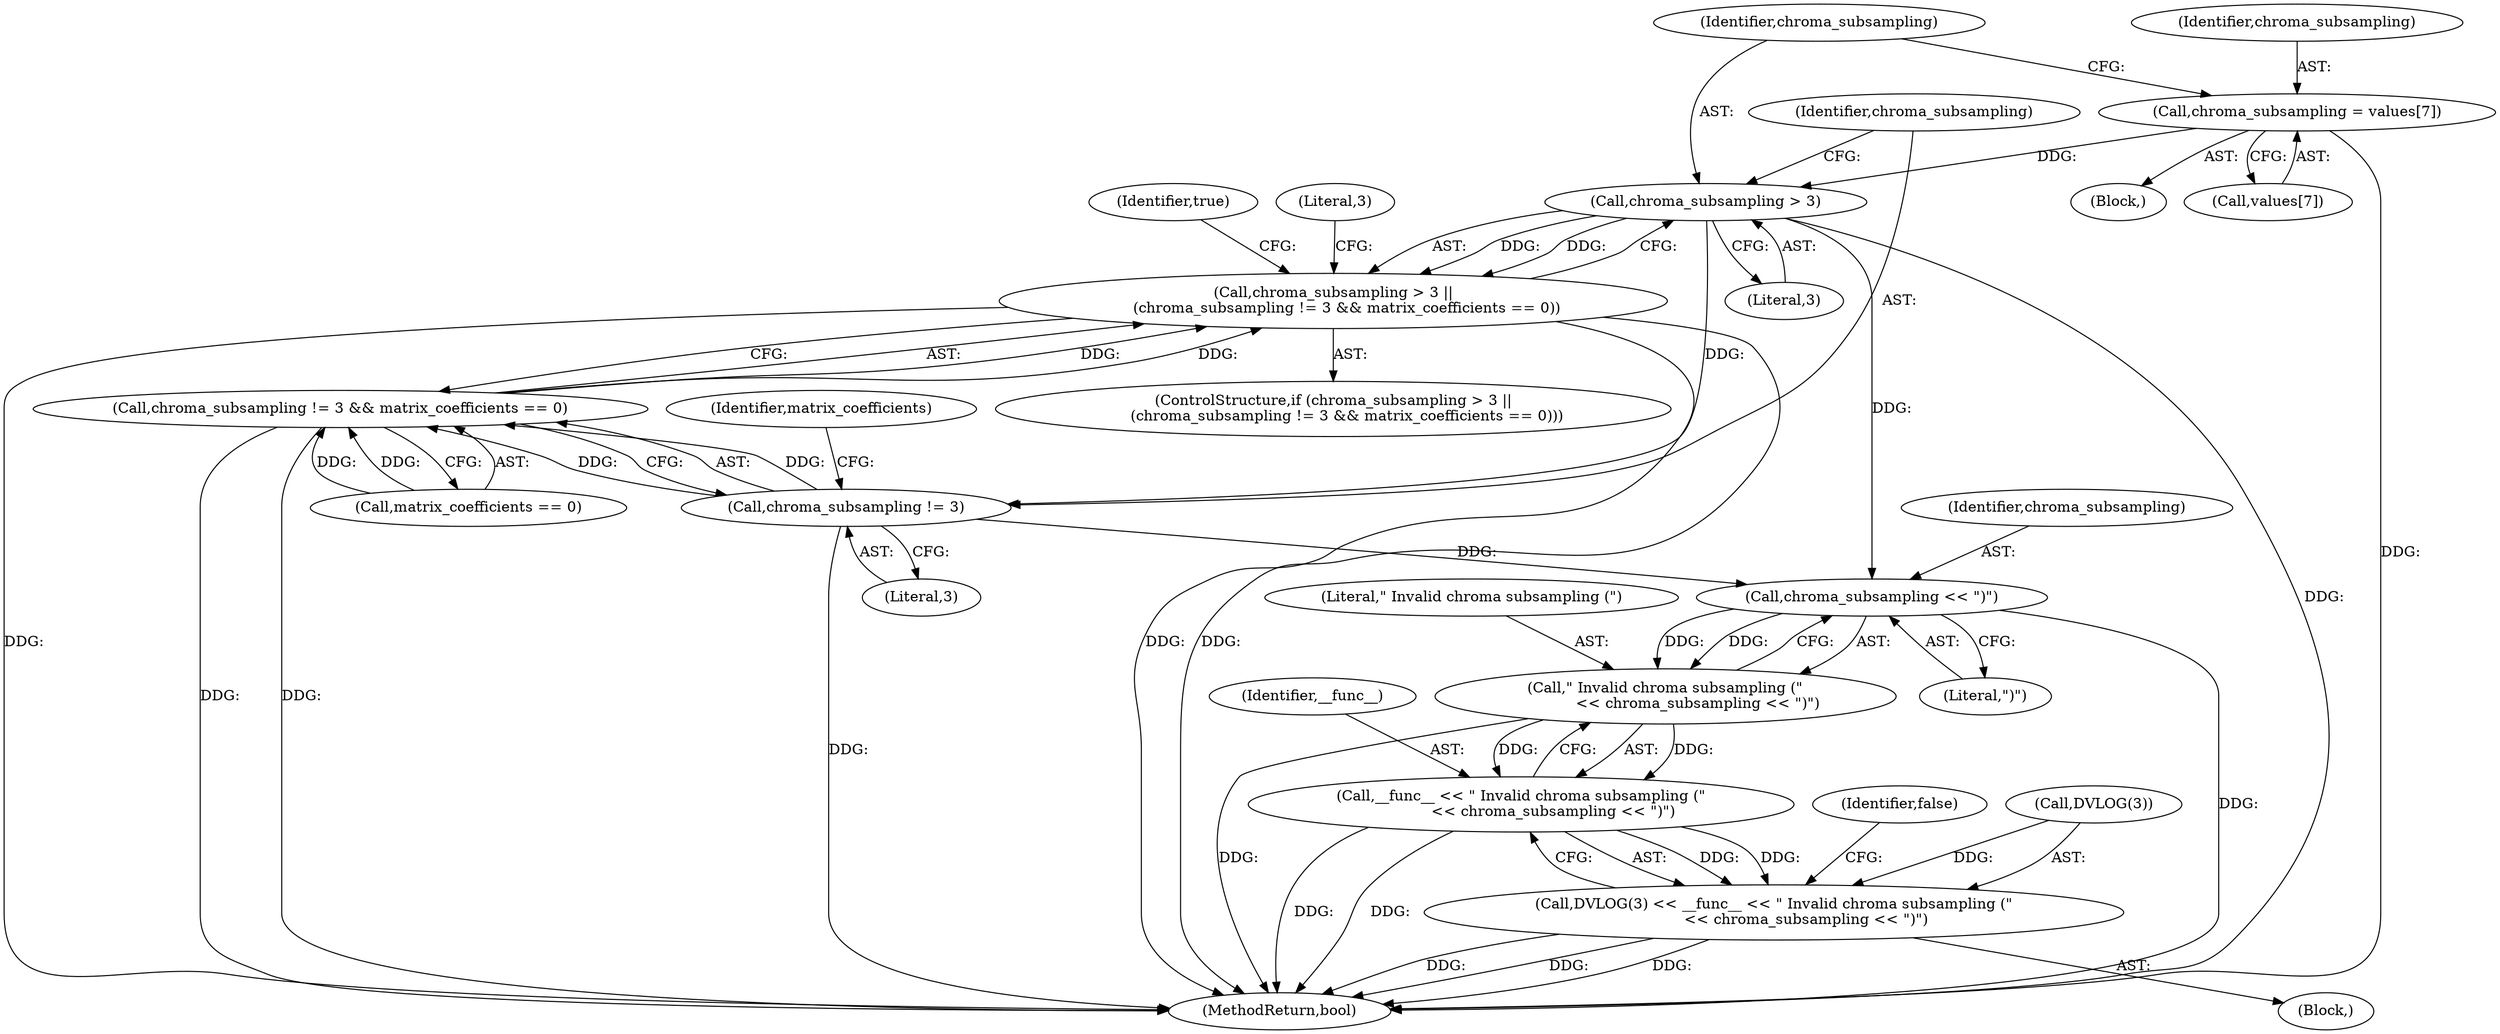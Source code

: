 digraph "0_Chrome_2fb4f2c9c461551d43fdfa28ef4c960da81a47dd_6@array" {
"1000468" [label="(Call,chroma_subsampling = values[7])"];
"1000475" [label="(Call,chroma_subsampling > 3)"];
"1000474" [label="(Call,chroma_subsampling > 3 ||\n      (chroma_subsampling != 3 && matrix_coefficients == 0))"];
"1000479" [label="(Call,chroma_subsampling != 3)"];
"1000478" [label="(Call,chroma_subsampling != 3 && matrix_coefficients == 0)"];
"1000493" [label="(Call,chroma_subsampling << \")\")"];
"1000491" [label="(Call,\" Invalid chroma subsampling (\"\n              << chroma_subsampling << \")\")"];
"1000489" [label="(Call,__func__ << \" Invalid chroma subsampling (\"\n              << chroma_subsampling << \")\")"];
"1000486" [label="(Call,DVLOG(3) << __func__ << \" Invalid chroma subsampling (\"\n              << chroma_subsampling << \")\")"];
"1000476" [label="(Identifier,chroma_subsampling)"];
"1000490" [label="(Identifier,__func__)"];
"1000478" [label="(Call,chroma_subsampling != 3 && matrix_coefficients == 0)"];
"1000482" [label="(Call,matrix_coefficients == 0)"];
"1000491" [label="(Call,\" Invalid chroma subsampling (\"\n              << chroma_subsampling << \")\")"];
"1000500" [label="(MethodReturn,bool)"];
"1000483" [label="(Identifier,matrix_coefficients)"];
"1000494" [label="(Identifier,chroma_subsampling)"];
"1000481" [label="(Literal,3)"];
"1000474" [label="(Call,chroma_subsampling > 3 ||\n      (chroma_subsampling != 3 && matrix_coefficients == 0))"];
"1000492" [label="(Literal,\" Invalid chroma subsampling (\")"];
"1000479" [label="(Call,chroma_subsampling != 3)"];
"1000105" [label="(Block,)"];
"1000480" [label="(Identifier,chroma_subsampling)"];
"1000485" [label="(Block,)"];
"1000499" [label="(Identifier,true)"];
"1000493" [label="(Call,chroma_subsampling << \")\")"];
"1000497" [label="(Identifier,false)"];
"1000477" [label="(Literal,3)"];
"1000469" [label="(Identifier,chroma_subsampling)"];
"1000468" [label="(Call,chroma_subsampling = values[7])"];
"1000473" [label="(ControlStructure,if (chroma_subsampling > 3 ||\n      (chroma_subsampling != 3 && matrix_coefficients == 0)))"];
"1000486" [label="(Call,DVLOG(3) << __func__ << \" Invalid chroma subsampling (\"\n              << chroma_subsampling << \")\")"];
"1000470" [label="(Call,values[7])"];
"1000475" [label="(Call,chroma_subsampling > 3)"];
"1000487" [label="(Call,DVLOG(3))"];
"1000495" [label="(Literal,\")\")"];
"1000489" [label="(Call,__func__ << \" Invalid chroma subsampling (\"\n              << chroma_subsampling << \")\")"];
"1000488" [label="(Literal,3)"];
"1000468" -> "1000105"  [label="AST: "];
"1000468" -> "1000470"  [label="CFG: "];
"1000469" -> "1000468"  [label="AST: "];
"1000470" -> "1000468"  [label="AST: "];
"1000476" -> "1000468"  [label="CFG: "];
"1000468" -> "1000500"  [label="DDG: "];
"1000468" -> "1000475"  [label="DDG: "];
"1000475" -> "1000474"  [label="AST: "];
"1000475" -> "1000477"  [label="CFG: "];
"1000476" -> "1000475"  [label="AST: "];
"1000477" -> "1000475"  [label="AST: "];
"1000480" -> "1000475"  [label="CFG: "];
"1000474" -> "1000475"  [label="CFG: "];
"1000475" -> "1000500"  [label="DDG: "];
"1000475" -> "1000474"  [label="DDG: "];
"1000475" -> "1000474"  [label="DDG: "];
"1000475" -> "1000479"  [label="DDG: "];
"1000475" -> "1000493"  [label="DDG: "];
"1000474" -> "1000473"  [label="AST: "];
"1000474" -> "1000478"  [label="CFG: "];
"1000478" -> "1000474"  [label="AST: "];
"1000488" -> "1000474"  [label="CFG: "];
"1000499" -> "1000474"  [label="CFG: "];
"1000474" -> "1000500"  [label="DDG: "];
"1000474" -> "1000500"  [label="DDG: "];
"1000474" -> "1000500"  [label="DDG: "];
"1000478" -> "1000474"  [label="DDG: "];
"1000478" -> "1000474"  [label="DDG: "];
"1000479" -> "1000478"  [label="AST: "];
"1000479" -> "1000481"  [label="CFG: "];
"1000480" -> "1000479"  [label="AST: "];
"1000481" -> "1000479"  [label="AST: "];
"1000483" -> "1000479"  [label="CFG: "];
"1000478" -> "1000479"  [label="CFG: "];
"1000479" -> "1000500"  [label="DDG: "];
"1000479" -> "1000478"  [label="DDG: "];
"1000479" -> "1000478"  [label="DDG: "];
"1000479" -> "1000493"  [label="DDG: "];
"1000478" -> "1000482"  [label="CFG: "];
"1000482" -> "1000478"  [label="AST: "];
"1000478" -> "1000500"  [label="DDG: "];
"1000478" -> "1000500"  [label="DDG: "];
"1000482" -> "1000478"  [label="DDG: "];
"1000482" -> "1000478"  [label="DDG: "];
"1000493" -> "1000491"  [label="AST: "];
"1000493" -> "1000495"  [label="CFG: "];
"1000494" -> "1000493"  [label="AST: "];
"1000495" -> "1000493"  [label="AST: "];
"1000491" -> "1000493"  [label="CFG: "];
"1000493" -> "1000500"  [label="DDG: "];
"1000493" -> "1000491"  [label="DDG: "];
"1000493" -> "1000491"  [label="DDG: "];
"1000491" -> "1000489"  [label="AST: "];
"1000492" -> "1000491"  [label="AST: "];
"1000489" -> "1000491"  [label="CFG: "];
"1000491" -> "1000500"  [label="DDG: "];
"1000491" -> "1000489"  [label="DDG: "];
"1000491" -> "1000489"  [label="DDG: "];
"1000489" -> "1000486"  [label="AST: "];
"1000490" -> "1000489"  [label="AST: "];
"1000486" -> "1000489"  [label="CFG: "];
"1000489" -> "1000500"  [label="DDG: "];
"1000489" -> "1000500"  [label="DDG: "];
"1000489" -> "1000486"  [label="DDG: "];
"1000489" -> "1000486"  [label="DDG: "];
"1000486" -> "1000485"  [label="AST: "];
"1000487" -> "1000486"  [label="AST: "];
"1000497" -> "1000486"  [label="CFG: "];
"1000486" -> "1000500"  [label="DDG: "];
"1000486" -> "1000500"  [label="DDG: "];
"1000486" -> "1000500"  [label="DDG: "];
"1000487" -> "1000486"  [label="DDG: "];
}
